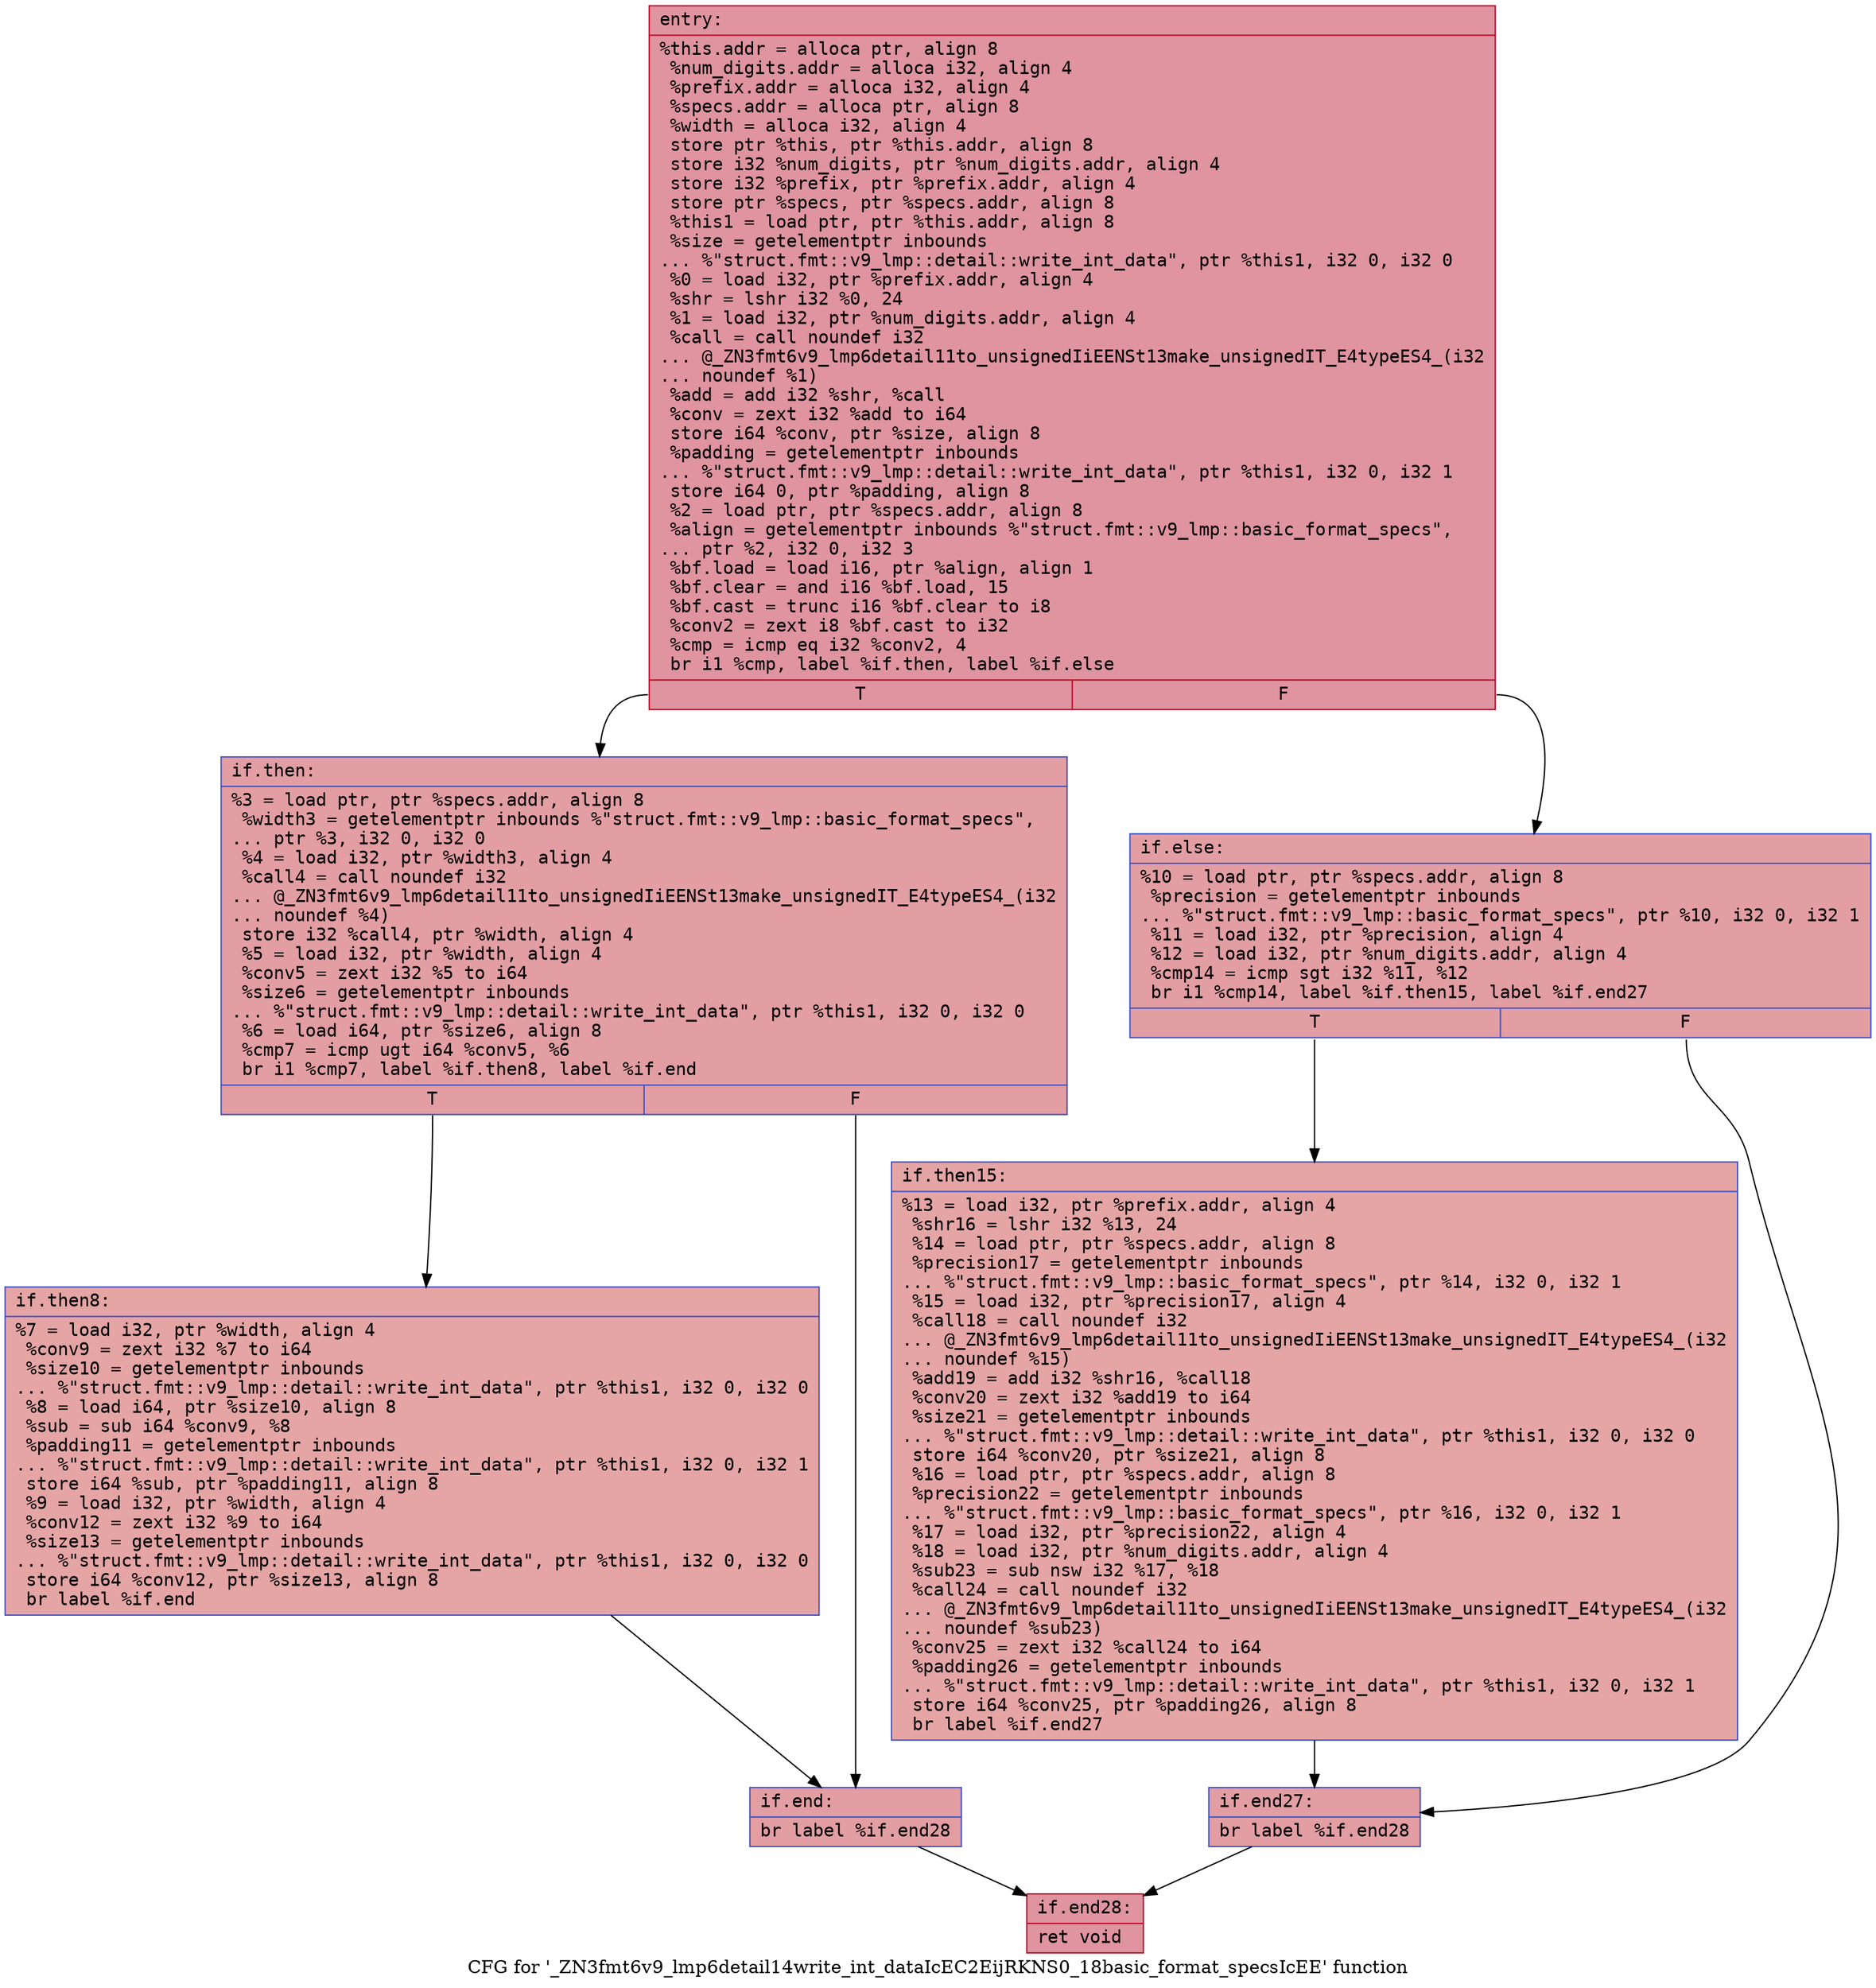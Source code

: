 digraph "CFG for '_ZN3fmt6v9_lmp6detail14write_int_dataIcEC2EijRKNS0_18basic_format_specsIcEE' function" {
	label="CFG for '_ZN3fmt6v9_lmp6detail14write_int_dataIcEC2EijRKNS0_18basic_format_specsIcEE' function";

	Node0x55fec315abb0 [shape=record,color="#b70d28ff", style=filled, fillcolor="#b70d2870" fontname="Courier",label="{entry:\l|  %this.addr = alloca ptr, align 8\l  %num_digits.addr = alloca i32, align 4\l  %prefix.addr = alloca i32, align 4\l  %specs.addr = alloca ptr, align 8\l  %width = alloca i32, align 4\l  store ptr %this, ptr %this.addr, align 8\l  store i32 %num_digits, ptr %num_digits.addr, align 4\l  store i32 %prefix, ptr %prefix.addr, align 4\l  store ptr %specs, ptr %specs.addr, align 8\l  %this1 = load ptr, ptr %this.addr, align 8\l  %size = getelementptr inbounds\l... %\"struct.fmt::v9_lmp::detail::write_int_data\", ptr %this1, i32 0, i32 0\l  %0 = load i32, ptr %prefix.addr, align 4\l  %shr = lshr i32 %0, 24\l  %1 = load i32, ptr %num_digits.addr, align 4\l  %call = call noundef i32\l... @_ZN3fmt6v9_lmp6detail11to_unsignedIiEENSt13make_unsignedIT_E4typeES4_(i32\l... noundef %1)\l  %add = add i32 %shr, %call\l  %conv = zext i32 %add to i64\l  store i64 %conv, ptr %size, align 8\l  %padding = getelementptr inbounds\l... %\"struct.fmt::v9_lmp::detail::write_int_data\", ptr %this1, i32 0, i32 1\l  store i64 0, ptr %padding, align 8\l  %2 = load ptr, ptr %specs.addr, align 8\l  %align = getelementptr inbounds %\"struct.fmt::v9_lmp::basic_format_specs\",\l... ptr %2, i32 0, i32 3\l  %bf.load = load i16, ptr %align, align 1\l  %bf.clear = and i16 %bf.load, 15\l  %bf.cast = trunc i16 %bf.clear to i8\l  %conv2 = zext i8 %bf.cast to i32\l  %cmp = icmp eq i32 %conv2, 4\l  br i1 %cmp, label %if.then, label %if.else\l|{<s0>T|<s1>F}}"];
	Node0x55fec315abb0:s0 -> Node0x55fec315b630[tooltip="entry -> if.then\nProbability 50.00%" ];
	Node0x55fec315abb0:s1 -> Node0x55fec315bf70[tooltip="entry -> if.else\nProbability 50.00%" ];
	Node0x55fec315b630 [shape=record,color="#3d50c3ff", style=filled, fillcolor="#be242e70" fontname="Courier",label="{if.then:\l|  %3 = load ptr, ptr %specs.addr, align 8\l  %width3 = getelementptr inbounds %\"struct.fmt::v9_lmp::basic_format_specs\",\l... ptr %3, i32 0, i32 0\l  %4 = load i32, ptr %width3, align 4\l  %call4 = call noundef i32\l... @_ZN3fmt6v9_lmp6detail11to_unsignedIiEENSt13make_unsignedIT_E4typeES4_(i32\l... noundef %4)\l  store i32 %call4, ptr %width, align 4\l  %5 = load i32, ptr %width, align 4\l  %conv5 = zext i32 %5 to i64\l  %size6 = getelementptr inbounds\l... %\"struct.fmt::v9_lmp::detail::write_int_data\", ptr %this1, i32 0, i32 0\l  %6 = load i64, ptr %size6, align 8\l  %cmp7 = icmp ugt i64 %conv5, %6\l  br i1 %cmp7, label %if.then8, label %if.end\l|{<s0>T|<s1>F}}"];
	Node0x55fec315b630:s0 -> Node0x55fec315b560[tooltip="if.then -> if.then8\nProbability 50.00%" ];
	Node0x55fec315b630:s1 -> Node0x55fec315c940[tooltip="if.then -> if.end\nProbability 50.00%" ];
	Node0x55fec315b560 [shape=record,color="#3d50c3ff", style=filled, fillcolor="#c5333470" fontname="Courier",label="{if.then8:\l|  %7 = load i32, ptr %width, align 4\l  %conv9 = zext i32 %7 to i64\l  %size10 = getelementptr inbounds\l... %\"struct.fmt::v9_lmp::detail::write_int_data\", ptr %this1, i32 0, i32 0\l  %8 = load i64, ptr %size10, align 8\l  %sub = sub i64 %conv9, %8\l  %padding11 = getelementptr inbounds\l... %\"struct.fmt::v9_lmp::detail::write_int_data\", ptr %this1, i32 0, i32 1\l  store i64 %sub, ptr %padding11, align 8\l  %9 = load i32, ptr %width, align 4\l  %conv12 = zext i32 %9 to i64\l  %size13 = getelementptr inbounds\l... %\"struct.fmt::v9_lmp::detail::write_int_data\", ptr %this1, i32 0, i32 0\l  store i64 %conv12, ptr %size13, align 8\l  br label %if.end\l}"];
	Node0x55fec315b560 -> Node0x55fec315c940[tooltip="if.then8 -> if.end\nProbability 100.00%" ];
	Node0x55fec315c940 [shape=record,color="#3d50c3ff", style=filled, fillcolor="#be242e70" fontname="Courier",label="{if.end:\l|  br label %if.end28\l}"];
	Node0x55fec315c940 -> Node0x55fec315d210[tooltip="if.end -> if.end28\nProbability 100.00%" ];
	Node0x55fec315bf70 [shape=record,color="#3d50c3ff", style=filled, fillcolor="#be242e70" fontname="Courier",label="{if.else:\l|  %10 = load ptr, ptr %specs.addr, align 8\l  %precision = getelementptr inbounds\l... %\"struct.fmt::v9_lmp::basic_format_specs\", ptr %10, i32 0, i32 1\l  %11 = load i32, ptr %precision, align 4\l  %12 = load i32, ptr %num_digits.addr, align 4\l  %cmp14 = icmp sgt i32 %11, %12\l  br i1 %cmp14, label %if.then15, label %if.end27\l|{<s0>T|<s1>F}}"];
	Node0x55fec315bf70:s0 -> Node0x55fec315d650[tooltip="if.else -> if.then15\nProbability 50.00%" ];
	Node0x55fec315bf70:s1 -> Node0x55fec315d6a0[tooltip="if.else -> if.end27\nProbability 50.00%" ];
	Node0x55fec315d650 [shape=record,color="#3d50c3ff", style=filled, fillcolor="#c5333470" fontname="Courier",label="{if.then15:\l|  %13 = load i32, ptr %prefix.addr, align 4\l  %shr16 = lshr i32 %13, 24\l  %14 = load ptr, ptr %specs.addr, align 8\l  %precision17 = getelementptr inbounds\l... %\"struct.fmt::v9_lmp::basic_format_specs\", ptr %14, i32 0, i32 1\l  %15 = load i32, ptr %precision17, align 4\l  %call18 = call noundef i32\l... @_ZN3fmt6v9_lmp6detail11to_unsignedIiEENSt13make_unsignedIT_E4typeES4_(i32\l... noundef %15)\l  %add19 = add i32 %shr16, %call18\l  %conv20 = zext i32 %add19 to i64\l  %size21 = getelementptr inbounds\l... %\"struct.fmt::v9_lmp::detail::write_int_data\", ptr %this1, i32 0, i32 0\l  store i64 %conv20, ptr %size21, align 8\l  %16 = load ptr, ptr %specs.addr, align 8\l  %precision22 = getelementptr inbounds\l... %\"struct.fmt::v9_lmp::basic_format_specs\", ptr %16, i32 0, i32 1\l  %17 = load i32, ptr %precision22, align 4\l  %18 = load i32, ptr %num_digits.addr, align 4\l  %sub23 = sub nsw i32 %17, %18\l  %call24 = call noundef i32\l... @_ZN3fmt6v9_lmp6detail11to_unsignedIiEENSt13make_unsignedIT_E4typeES4_(i32\l... noundef %sub23)\l  %conv25 = zext i32 %call24 to i64\l  %padding26 = getelementptr inbounds\l... %\"struct.fmt::v9_lmp::detail::write_int_data\", ptr %this1, i32 0, i32 1\l  store i64 %conv25, ptr %padding26, align 8\l  br label %if.end27\l}"];
	Node0x55fec315d650 -> Node0x55fec315d6a0[tooltip="if.then15 -> if.end27\nProbability 100.00%" ];
	Node0x55fec315d6a0 [shape=record,color="#3d50c3ff", style=filled, fillcolor="#be242e70" fontname="Courier",label="{if.end27:\l|  br label %if.end28\l}"];
	Node0x55fec315d6a0 -> Node0x55fec315d210[tooltip="if.end27 -> if.end28\nProbability 100.00%" ];
	Node0x55fec315d210 [shape=record,color="#b70d28ff", style=filled, fillcolor="#b70d2870" fontname="Courier",label="{if.end28:\l|  ret void\l}"];
}
